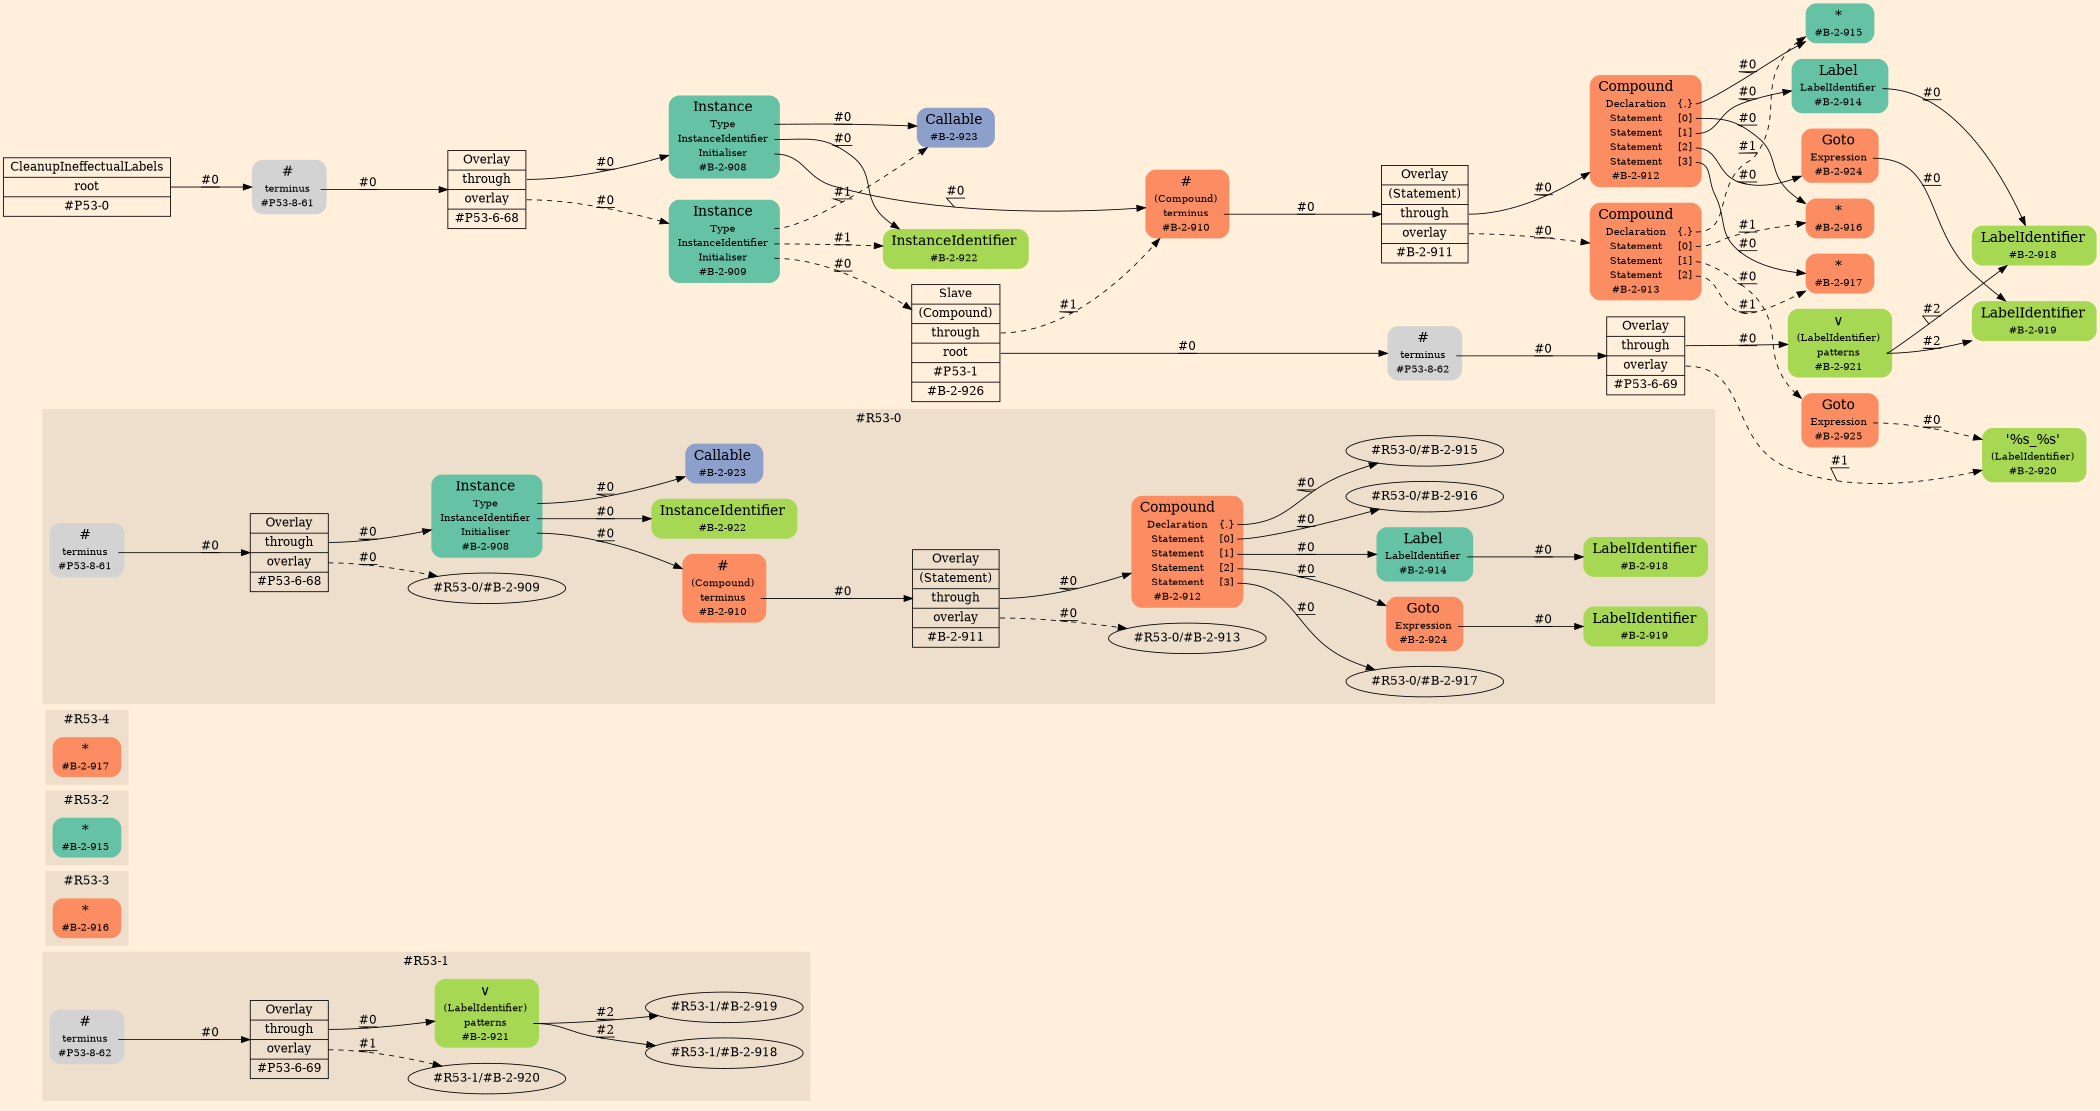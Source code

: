 digraph Inferno {
graph [
rankdir = "LR"
ranksep = 1.0
size = "14,20"
bgcolor = antiquewhite1
color = black
fontcolor = black
];
node [
];
subgraph "cluster#R53-1" {
label = "#R53-1"
style = "filled"
color = antiquewhite2
"#R53-1/#B-2-921" [
shape = "plaintext"
fillcolor = "/set28/5"
label = <<TABLE BORDER="0" CELLBORDER="0" CELLSPACING="0">
 <TR>
  <TD><FONT POINT-SIZE="16.0">∨</FONT></TD>
  <TD></TD>
 </TR>
 <TR>
  <TD>(LabelIdentifier)</TD>
  <TD PORT="port0"></TD>
 </TR>
 <TR>
  <TD>patterns</TD>
  <TD PORT="port1"></TD>
 </TR>
 <TR>
  <TD>#B-2-921</TD>
  <TD PORT="port2"></TD>
 </TR>
</TABLE>>
style = "rounded,filled"
fontsize = "12"
];
"#R53-1/#P53-8-62" [
shape = "plaintext"
label = <<TABLE BORDER="0" CELLBORDER="0" CELLSPACING="0">
 <TR>
  <TD><FONT POINT-SIZE="16.0">#</FONT></TD>
  <TD></TD>
 </TR>
 <TR>
  <TD>terminus</TD>
  <TD PORT="port0"></TD>
 </TR>
 <TR>
  <TD>#P53-8-62</TD>
  <TD PORT="port1"></TD>
 </TR>
</TABLE>>
style = "rounded,filled"
fontsize = "12"
];
"#R53-1/#P53-6-69" [
shape = "record"
fillcolor = antiquewhite2
label = "<fixed> Overlay | <port0> through | <port1> overlay | <port2> #P53-6-69"
style = "filled"
fontsize = "14"
color = black
fontcolor = black
];
"#R53-1/#B-2-921":port1 -> "#R53-1/#B-2-918" [style="solid"
label = "#2"
decorate = true
color = black
fontcolor = black
];
"#R53-1/#B-2-921":port1 -> "#R53-1/#B-2-919" [style="solid"
label = "#2"
decorate = true
color = black
fontcolor = black
];
"#R53-1/#P53-8-62":port0 -> "#R53-1/#P53-6-69" [style="solid"
label = "#0"
decorate = true
color = black
fontcolor = black
];
"#R53-1/#P53-6-69":port0 -> "#R53-1/#B-2-921" [style="solid"
label = "#0"
decorate = true
color = black
fontcolor = black
];
"#R53-1/#P53-6-69":port1 -> "#R53-1/#B-2-920" [style="dashed"
label = "#1"
decorate = true
color = black
fontcolor = black
];
}
subgraph "cluster#R53-3" {
label = "#R53-3"
style = "filled"
color = antiquewhite2
"#R53-3/#B-2-916" [
shape = "plaintext"
fillcolor = "/set28/2"
label = <<TABLE BORDER="0" CELLBORDER="0" CELLSPACING="0">
 <TR>
  <TD><FONT POINT-SIZE="16.0">*</FONT></TD>
  <TD></TD>
 </TR>
 <TR>
  <TD>#B-2-916</TD>
  <TD PORT="port0"></TD>
 </TR>
</TABLE>>
style = "rounded,filled"
fontsize = "12"
];
}
subgraph "cluster#R53-2" {
label = "#R53-2"
style = "filled"
color = antiquewhite2
"#R53-2/#B-2-915" [
shape = "plaintext"
fillcolor = "/set28/1"
label = <<TABLE BORDER="0" CELLBORDER="0" CELLSPACING="0">
 <TR>
  <TD><FONT POINT-SIZE="16.0">*</FONT></TD>
  <TD></TD>
 </TR>
 <TR>
  <TD>#B-2-915</TD>
  <TD PORT="port0"></TD>
 </TR>
</TABLE>>
style = "rounded,filled"
fontsize = "12"
];
}
subgraph "cluster#R53-4" {
label = "#R53-4"
style = "filled"
color = antiquewhite2
"#R53-4/#B-2-917" [
shape = "plaintext"
fillcolor = "/set28/2"
label = <<TABLE BORDER="0" CELLBORDER="0" CELLSPACING="0">
 <TR>
  <TD><FONT POINT-SIZE="16.0">*</FONT></TD>
  <TD></TD>
 </TR>
 <TR>
  <TD>#B-2-917</TD>
  <TD PORT="port0"></TD>
 </TR>
</TABLE>>
style = "rounded,filled"
fontsize = "12"
];
}
subgraph "cluster#R53-0" {
label = "#R53-0"
style = "filled"
color = antiquewhite2
"#R53-0/#B-2-919" [
shape = "plaintext"
fillcolor = "/set28/5"
label = <<TABLE BORDER="0" CELLBORDER="0" CELLSPACING="0">
 <TR>
  <TD><FONT POINT-SIZE="16.0">LabelIdentifier</FONT></TD>
  <TD></TD>
 </TR>
 <TR>
  <TD>#B-2-919</TD>
  <TD PORT="port0"></TD>
 </TR>
</TABLE>>
style = "rounded,filled"
fontsize = "12"
];
"#R53-0/#B-2-914" [
shape = "plaintext"
fillcolor = "/set28/1"
label = <<TABLE BORDER="0" CELLBORDER="0" CELLSPACING="0">
 <TR>
  <TD><FONT POINT-SIZE="16.0">Label</FONT></TD>
  <TD></TD>
 </TR>
 <TR>
  <TD>LabelIdentifier</TD>
  <TD PORT="port0"></TD>
 </TR>
 <TR>
  <TD>#B-2-914</TD>
  <TD PORT="port1"></TD>
 </TR>
</TABLE>>
style = "rounded,filled"
fontsize = "12"
];
"#R53-0/#B-2-912" [
shape = "plaintext"
fillcolor = "/set28/2"
label = <<TABLE BORDER="0" CELLBORDER="0" CELLSPACING="0">
 <TR>
  <TD><FONT POINT-SIZE="16.0">Compound</FONT></TD>
  <TD></TD>
 </TR>
 <TR>
  <TD>Declaration</TD>
  <TD PORT="port0">{.}</TD>
 </TR>
 <TR>
  <TD>Statement</TD>
  <TD PORT="port1">[0]</TD>
 </TR>
 <TR>
  <TD>Statement</TD>
  <TD PORT="port2">[1]</TD>
 </TR>
 <TR>
  <TD>Statement</TD>
  <TD PORT="port3">[2]</TD>
 </TR>
 <TR>
  <TD>Statement</TD>
  <TD PORT="port4">[3]</TD>
 </TR>
 <TR>
  <TD>#B-2-912</TD>
  <TD PORT="port5"></TD>
 </TR>
</TABLE>>
style = "rounded,filled"
fontsize = "12"
];
"#R53-0/#B-2-911" [
shape = "record"
fillcolor = antiquewhite2
label = "<fixed> Overlay | <port0> (Statement) | <port1> through | <port2> overlay | <port3> #B-2-911"
style = "filled"
fontsize = "14"
color = black
fontcolor = black
];
"#R53-0/#B-2-908" [
shape = "plaintext"
fillcolor = "/set28/1"
label = <<TABLE BORDER="0" CELLBORDER="0" CELLSPACING="0">
 <TR>
  <TD><FONT POINT-SIZE="16.0">Instance</FONT></TD>
  <TD></TD>
 </TR>
 <TR>
  <TD>Type</TD>
  <TD PORT="port0"></TD>
 </TR>
 <TR>
  <TD>InstanceIdentifier</TD>
  <TD PORT="port1"></TD>
 </TR>
 <TR>
  <TD>Initialiser</TD>
  <TD PORT="port2"></TD>
 </TR>
 <TR>
  <TD>#B-2-908</TD>
  <TD PORT="port3"></TD>
 </TR>
</TABLE>>
style = "rounded,filled"
fontsize = "12"
];
"#R53-0/#B-2-924" [
shape = "plaintext"
fillcolor = "/set28/2"
label = <<TABLE BORDER="0" CELLBORDER="0" CELLSPACING="0">
 <TR>
  <TD><FONT POINT-SIZE="16.0">Goto</FONT></TD>
  <TD></TD>
 </TR>
 <TR>
  <TD>Expression</TD>
  <TD PORT="port0"></TD>
 </TR>
 <TR>
  <TD>#B-2-924</TD>
  <TD PORT="port1"></TD>
 </TR>
</TABLE>>
style = "rounded,filled"
fontsize = "12"
];
"#R53-0/#B-2-918" [
shape = "plaintext"
fillcolor = "/set28/5"
label = <<TABLE BORDER="0" CELLBORDER="0" CELLSPACING="0">
 <TR>
  <TD><FONT POINT-SIZE="16.0">LabelIdentifier</FONT></TD>
  <TD></TD>
 </TR>
 <TR>
  <TD>#B-2-918</TD>
  <TD PORT="port0"></TD>
 </TR>
</TABLE>>
style = "rounded,filled"
fontsize = "12"
];
"#R53-0/#B-2-910" [
shape = "plaintext"
fillcolor = "/set28/2"
label = <<TABLE BORDER="0" CELLBORDER="0" CELLSPACING="0">
 <TR>
  <TD><FONT POINT-SIZE="16.0">#</FONT></TD>
  <TD></TD>
 </TR>
 <TR>
  <TD>(Compound)</TD>
  <TD PORT="port0"></TD>
 </TR>
 <TR>
  <TD>terminus</TD>
  <TD PORT="port1"></TD>
 </TR>
 <TR>
  <TD>#B-2-910</TD>
  <TD PORT="port2"></TD>
 </TR>
</TABLE>>
style = "rounded,filled"
fontsize = "12"
];
"#R53-0/#P53-8-61" [
shape = "plaintext"
label = <<TABLE BORDER="0" CELLBORDER="0" CELLSPACING="0">
 <TR>
  <TD><FONT POINT-SIZE="16.0">#</FONT></TD>
  <TD></TD>
 </TR>
 <TR>
  <TD>terminus</TD>
  <TD PORT="port0"></TD>
 </TR>
 <TR>
  <TD>#P53-8-61</TD>
  <TD PORT="port1"></TD>
 </TR>
</TABLE>>
style = "rounded,filled"
fontsize = "12"
];
"#R53-0/#P53-6-68" [
shape = "record"
fillcolor = antiquewhite2
label = "<fixed> Overlay | <port0> through | <port1> overlay | <port2> #P53-6-68"
style = "filled"
fontsize = "14"
color = black
fontcolor = black
];
"#R53-0/#B-2-922" [
shape = "plaintext"
fillcolor = "/set28/5"
label = <<TABLE BORDER="0" CELLBORDER="0" CELLSPACING="0">
 <TR>
  <TD><FONT POINT-SIZE="16.0">InstanceIdentifier</FONT></TD>
  <TD></TD>
 </TR>
 <TR>
  <TD>#B-2-922</TD>
  <TD PORT="port0"></TD>
 </TR>
</TABLE>>
style = "rounded,filled"
fontsize = "12"
];
"#R53-0/#B-2-923" [
shape = "plaintext"
fillcolor = "/set28/3"
label = <<TABLE BORDER="0" CELLBORDER="0" CELLSPACING="0">
 <TR>
  <TD><FONT POINT-SIZE="16.0">Callable</FONT></TD>
  <TD></TD>
 </TR>
 <TR>
  <TD>#B-2-923</TD>
  <TD PORT="port0"></TD>
 </TR>
</TABLE>>
style = "rounded,filled"
fontsize = "12"
];
"#R53-0/#B-2-914":port0 -> "#R53-0/#B-2-918" [style="solid"
label = "#0"
decorate = true
color = black
fontcolor = black
];
"#R53-0/#B-2-912":port0 -> "#R53-0/#B-2-915" [style="solid"
label = "#0"
decorate = true
color = black
fontcolor = black
];
"#R53-0/#B-2-912":port1 -> "#R53-0/#B-2-916" [style="solid"
label = "#0"
decorate = true
color = black
fontcolor = black
];
"#R53-0/#B-2-912":port2 -> "#R53-0/#B-2-914" [style="solid"
label = "#0"
decorate = true
color = black
fontcolor = black
];
"#R53-0/#B-2-912":port3 -> "#R53-0/#B-2-924" [style="solid"
label = "#0"
decorate = true
color = black
fontcolor = black
];
"#R53-0/#B-2-912":port4 -> "#R53-0/#B-2-917" [style="solid"
label = "#0"
decorate = true
color = black
fontcolor = black
];
"#R53-0/#B-2-911":port1 -> "#R53-0/#B-2-912" [style="solid"
label = "#0"
decorate = true
color = black
fontcolor = black
];
"#R53-0/#B-2-911":port2 -> "#R53-0/#B-2-913" [style="dashed"
label = "#0"
decorate = true
color = black
fontcolor = black
];
"#R53-0/#B-2-908":port0 -> "#R53-0/#B-2-923" [style="solid"
label = "#0"
decorate = true
color = black
fontcolor = black
];
"#R53-0/#B-2-908":port1 -> "#R53-0/#B-2-922" [style="solid"
label = "#0"
decorate = true
color = black
fontcolor = black
];
"#R53-0/#B-2-908":port2 -> "#R53-0/#B-2-910" [style="solid"
label = "#0"
decorate = true
color = black
fontcolor = black
];
"#R53-0/#B-2-924":port0 -> "#R53-0/#B-2-919" [style="solid"
label = "#0"
decorate = true
color = black
fontcolor = black
];
"#R53-0/#B-2-910":port1 -> "#R53-0/#B-2-911" [style="solid"
label = "#0"
decorate = true
color = black
fontcolor = black
];
"#R53-0/#P53-8-61":port0 -> "#R53-0/#P53-6-68" [style="solid"
label = "#0"
decorate = true
color = black
fontcolor = black
];
"#R53-0/#P53-6-68":port0 -> "#R53-0/#B-2-908" [style="solid"
label = "#0"
decorate = true
color = black
fontcolor = black
];
"#R53-0/#P53-6-68":port1 -> "#R53-0/#B-2-909" [style="dashed"
label = "#0"
decorate = true
color = black
fontcolor = black
];
}
"CR#P53-0" [
shape = "record"
fillcolor = antiquewhite1
label = "<fixed> CleanupIneffectualLabels | <port0> root | <port1> #P53-0"
style = "filled"
fontsize = "14"
color = black
fontcolor = black
];
"#P53-8-61" [
shape = "plaintext"
label = <<TABLE BORDER="0" CELLBORDER="0" CELLSPACING="0">
 <TR>
  <TD><FONT POINT-SIZE="16.0">#</FONT></TD>
  <TD></TD>
 </TR>
 <TR>
  <TD>terminus</TD>
  <TD PORT="port0"></TD>
 </TR>
 <TR>
  <TD>#P53-8-61</TD>
  <TD PORT="port1"></TD>
 </TR>
</TABLE>>
style = "rounded,filled"
fontsize = "12"
];
"#P53-6-68" [
shape = "record"
fillcolor = antiquewhite1
label = "<fixed> Overlay | <port0> through | <port1> overlay | <port2> #P53-6-68"
style = "filled"
fontsize = "14"
color = black
fontcolor = black
];
"#B-2-908" [
shape = "plaintext"
fillcolor = "/set28/1"
label = <<TABLE BORDER="0" CELLBORDER="0" CELLSPACING="0">
 <TR>
  <TD><FONT POINT-SIZE="16.0">Instance</FONT></TD>
  <TD></TD>
 </TR>
 <TR>
  <TD>Type</TD>
  <TD PORT="port0"></TD>
 </TR>
 <TR>
  <TD>InstanceIdentifier</TD>
  <TD PORT="port1"></TD>
 </TR>
 <TR>
  <TD>Initialiser</TD>
  <TD PORT="port2"></TD>
 </TR>
 <TR>
  <TD>#B-2-908</TD>
  <TD PORT="port3"></TD>
 </TR>
</TABLE>>
style = "rounded,filled"
fontsize = "12"
];
"#B-2-923" [
shape = "plaintext"
fillcolor = "/set28/3"
label = <<TABLE BORDER="0" CELLBORDER="0" CELLSPACING="0">
 <TR>
  <TD><FONT POINT-SIZE="16.0">Callable</FONT></TD>
  <TD></TD>
 </TR>
 <TR>
  <TD>#B-2-923</TD>
  <TD PORT="port0"></TD>
 </TR>
</TABLE>>
style = "rounded,filled"
fontsize = "12"
];
"#B-2-922" [
shape = "plaintext"
fillcolor = "/set28/5"
label = <<TABLE BORDER="0" CELLBORDER="0" CELLSPACING="0">
 <TR>
  <TD><FONT POINT-SIZE="16.0">InstanceIdentifier</FONT></TD>
  <TD></TD>
 </TR>
 <TR>
  <TD>#B-2-922</TD>
  <TD PORT="port0"></TD>
 </TR>
</TABLE>>
style = "rounded,filled"
fontsize = "12"
];
"#B-2-910" [
shape = "plaintext"
fillcolor = "/set28/2"
label = <<TABLE BORDER="0" CELLBORDER="0" CELLSPACING="0">
 <TR>
  <TD><FONT POINT-SIZE="16.0">#</FONT></TD>
  <TD></TD>
 </TR>
 <TR>
  <TD>(Compound)</TD>
  <TD PORT="port0"></TD>
 </TR>
 <TR>
  <TD>terminus</TD>
  <TD PORT="port1"></TD>
 </TR>
 <TR>
  <TD>#B-2-910</TD>
  <TD PORT="port2"></TD>
 </TR>
</TABLE>>
style = "rounded,filled"
fontsize = "12"
];
"#B-2-911" [
shape = "record"
fillcolor = antiquewhite1
label = "<fixed> Overlay | <port0> (Statement) | <port1> through | <port2> overlay | <port3> #B-2-911"
style = "filled"
fontsize = "14"
color = black
fontcolor = black
];
"#B-2-912" [
shape = "plaintext"
fillcolor = "/set28/2"
label = <<TABLE BORDER="0" CELLBORDER="0" CELLSPACING="0">
 <TR>
  <TD><FONT POINT-SIZE="16.0">Compound</FONT></TD>
  <TD></TD>
 </TR>
 <TR>
  <TD>Declaration</TD>
  <TD PORT="port0">{.}</TD>
 </TR>
 <TR>
  <TD>Statement</TD>
  <TD PORT="port1">[0]</TD>
 </TR>
 <TR>
  <TD>Statement</TD>
  <TD PORT="port2">[1]</TD>
 </TR>
 <TR>
  <TD>Statement</TD>
  <TD PORT="port3">[2]</TD>
 </TR>
 <TR>
  <TD>Statement</TD>
  <TD PORT="port4">[3]</TD>
 </TR>
 <TR>
  <TD>#B-2-912</TD>
  <TD PORT="port5"></TD>
 </TR>
</TABLE>>
style = "rounded,filled"
fontsize = "12"
];
"#B-2-915" [
shape = "plaintext"
fillcolor = "/set28/1"
label = <<TABLE BORDER="0" CELLBORDER="0" CELLSPACING="0">
 <TR>
  <TD><FONT POINT-SIZE="16.0">*</FONT></TD>
  <TD></TD>
 </TR>
 <TR>
  <TD>#B-2-915</TD>
  <TD PORT="port0"></TD>
 </TR>
</TABLE>>
style = "rounded,filled"
fontsize = "12"
];
"#B-2-916" [
shape = "plaintext"
fillcolor = "/set28/2"
label = <<TABLE BORDER="0" CELLBORDER="0" CELLSPACING="0">
 <TR>
  <TD><FONT POINT-SIZE="16.0">*</FONT></TD>
  <TD></TD>
 </TR>
 <TR>
  <TD>#B-2-916</TD>
  <TD PORT="port0"></TD>
 </TR>
</TABLE>>
style = "rounded,filled"
fontsize = "12"
];
"#B-2-914" [
shape = "plaintext"
fillcolor = "/set28/1"
label = <<TABLE BORDER="0" CELLBORDER="0" CELLSPACING="0">
 <TR>
  <TD><FONT POINT-SIZE="16.0">Label</FONT></TD>
  <TD></TD>
 </TR>
 <TR>
  <TD>LabelIdentifier</TD>
  <TD PORT="port0"></TD>
 </TR>
 <TR>
  <TD>#B-2-914</TD>
  <TD PORT="port1"></TD>
 </TR>
</TABLE>>
style = "rounded,filled"
fontsize = "12"
];
"#B-2-918" [
shape = "plaintext"
fillcolor = "/set28/5"
label = <<TABLE BORDER="0" CELLBORDER="0" CELLSPACING="0">
 <TR>
  <TD><FONT POINT-SIZE="16.0">LabelIdentifier</FONT></TD>
  <TD></TD>
 </TR>
 <TR>
  <TD>#B-2-918</TD>
  <TD PORT="port0"></TD>
 </TR>
</TABLE>>
style = "rounded,filled"
fontsize = "12"
];
"#B-2-924" [
shape = "plaintext"
fillcolor = "/set28/2"
label = <<TABLE BORDER="0" CELLBORDER="0" CELLSPACING="0">
 <TR>
  <TD><FONT POINT-SIZE="16.0">Goto</FONT></TD>
  <TD></TD>
 </TR>
 <TR>
  <TD>Expression</TD>
  <TD PORT="port0"></TD>
 </TR>
 <TR>
  <TD>#B-2-924</TD>
  <TD PORT="port1"></TD>
 </TR>
</TABLE>>
style = "rounded,filled"
fontsize = "12"
];
"#B-2-919" [
shape = "plaintext"
fillcolor = "/set28/5"
label = <<TABLE BORDER="0" CELLBORDER="0" CELLSPACING="0">
 <TR>
  <TD><FONT POINT-SIZE="16.0">LabelIdentifier</FONT></TD>
  <TD></TD>
 </TR>
 <TR>
  <TD>#B-2-919</TD>
  <TD PORT="port0"></TD>
 </TR>
</TABLE>>
style = "rounded,filled"
fontsize = "12"
];
"#B-2-917" [
shape = "plaintext"
fillcolor = "/set28/2"
label = <<TABLE BORDER="0" CELLBORDER="0" CELLSPACING="0">
 <TR>
  <TD><FONT POINT-SIZE="16.0">*</FONT></TD>
  <TD></TD>
 </TR>
 <TR>
  <TD>#B-2-917</TD>
  <TD PORT="port0"></TD>
 </TR>
</TABLE>>
style = "rounded,filled"
fontsize = "12"
];
"#B-2-913" [
shape = "plaintext"
fillcolor = "/set28/2"
label = <<TABLE BORDER="0" CELLBORDER="0" CELLSPACING="0">
 <TR>
  <TD><FONT POINT-SIZE="16.0">Compound</FONT></TD>
  <TD></TD>
 </TR>
 <TR>
  <TD>Declaration</TD>
  <TD PORT="port0">{.}</TD>
 </TR>
 <TR>
  <TD>Statement</TD>
  <TD PORT="port1">[0]</TD>
 </TR>
 <TR>
  <TD>Statement</TD>
  <TD PORT="port2">[1]</TD>
 </TR>
 <TR>
  <TD>Statement</TD>
  <TD PORT="port3">[2]</TD>
 </TR>
 <TR>
  <TD>#B-2-913</TD>
  <TD PORT="port4"></TD>
 </TR>
</TABLE>>
style = "rounded,filled"
fontsize = "12"
];
"#B-2-925" [
shape = "plaintext"
fillcolor = "/set28/2"
label = <<TABLE BORDER="0" CELLBORDER="0" CELLSPACING="0">
 <TR>
  <TD><FONT POINT-SIZE="16.0">Goto</FONT></TD>
  <TD></TD>
 </TR>
 <TR>
  <TD>Expression</TD>
  <TD PORT="port0"></TD>
 </TR>
 <TR>
  <TD>#B-2-925</TD>
  <TD PORT="port1"></TD>
 </TR>
</TABLE>>
style = "rounded,filled"
fontsize = "12"
];
"#B-2-920" [
shape = "plaintext"
fillcolor = "/set28/5"
label = <<TABLE BORDER="0" CELLBORDER="0" CELLSPACING="0">
 <TR>
  <TD><FONT POINT-SIZE="16.0">'%s_%s'</FONT></TD>
  <TD></TD>
 </TR>
 <TR>
  <TD>(LabelIdentifier)</TD>
  <TD PORT="port0"></TD>
 </TR>
 <TR>
  <TD>#B-2-920</TD>
  <TD PORT="port1"></TD>
 </TR>
</TABLE>>
style = "rounded,filled"
fontsize = "12"
];
"#B-2-909" [
shape = "plaintext"
fillcolor = "/set28/1"
label = <<TABLE BORDER="0" CELLBORDER="0" CELLSPACING="0">
 <TR>
  <TD><FONT POINT-SIZE="16.0">Instance</FONT></TD>
  <TD></TD>
 </TR>
 <TR>
  <TD>Type</TD>
  <TD PORT="port0"></TD>
 </TR>
 <TR>
  <TD>InstanceIdentifier</TD>
  <TD PORT="port1"></TD>
 </TR>
 <TR>
  <TD>Initialiser</TD>
  <TD PORT="port2"></TD>
 </TR>
 <TR>
  <TD>#B-2-909</TD>
  <TD PORT="port3"></TD>
 </TR>
</TABLE>>
style = "rounded,filled"
fontsize = "12"
];
"#B-2-926" [
shape = "record"
fillcolor = antiquewhite1
label = "<fixed> Slave | <port0> (Compound) | <port1> through | <port2> root | <port3> #P53-1 | <port4> #B-2-926"
style = "filled"
fontsize = "14"
color = black
fontcolor = black
];
"#P53-8-62" [
shape = "plaintext"
label = <<TABLE BORDER="0" CELLBORDER="0" CELLSPACING="0">
 <TR>
  <TD><FONT POINT-SIZE="16.0">#</FONT></TD>
  <TD></TD>
 </TR>
 <TR>
  <TD>terminus</TD>
  <TD PORT="port0"></TD>
 </TR>
 <TR>
  <TD>#P53-8-62</TD>
  <TD PORT="port1"></TD>
 </TR>
</TABLE>>
style = "rounded,filled"
fontsize = "12"
];
"#P53-6-69" [
shape = "record"
fillcolor = antiquewhite1
label = "<fixed> Overlay | <port0> through | <port1> overlay | <port2> #P53-6-69"
style = "filled"
fontsize = "14"
color = black
fontcolor = black
];
"#B-2-921" [
shape = "plaintext"
fillcolor = "/set28/5"
label = <<TABLE BORDER="0" CELLBORDER="0" CELLSPACING="0">
 <TR>
  <TD><FONT POINT-SIZE="16.0">∨</FONT></TD>
  <TD></TD>
 </TR>
 <TR>
  <TD>(LabelIdentifier)</TD>
  <TD PORT="port0"></TD>
 </TR>
 <TR>
  <TD>patterns</TD>
  <TD PORT="port1"></TD>
 </TR>
 <TR>
  <TD>#B-2-921</TD>
  <TD PORT="port2"></TD>
 </TR>
</TABLE>>
style = "rounded,filled"
fontsize = "12"
];
"CR#P53-0":port0 -> "#P53-8-61" [style="solid"
label = "#0"
decorate = true
color = black
fontcolor = black
];
"#P53-8-61":port0 -> "#P53-6-68" [style="solid"
label = "#0"
decorate = true
color = black
fontcolor = black
];
"#P53-6-68":port0 -> "#B-2-908" [style="solid"
label = "#0"
decorate = true
color = black
fontcolor = black
];
"#P53-6-68":port1 -> "#B-2-909" [style="dashed"
label = "#0"
decorate = true
color = black
fontcolor = black
];
"#B-2-908":port0 -> "#B-2-923" [style="solid"
label = "#0"
decorate = true
color = black
fontcolor = black
];
"#B-2-908":port1 -> "#B-2-922" [style="solid"
label = "#0"
decorate = true
color = black
fontcolor = black
];
"#B-2-908":port2 -> "#B-2-910" [style="solid"
label = "#0"
decorate = true
color = black
fontcolor = black
];
"#B-2-910":port1 -> "#B-2-911" [style="solid"
label = "#0"
decorate = true
color = black
fontcolor = black
];
"#B-2-911":port1 -> "#B-2-912" [style="solid"
label = "#0"
decorate = true
color = black
fontcolor = black
];
"#B-2-911":port2 -> "#B-2-913" [style="dashed"
label = "#0"
decorate = true
color = black
fontcolor = black
];
"#B-2-912":port0 -> "#B-2-915" [style="solid"
label = "#0"
decorate = true
color = black
fontcolor = black
];
"#B-2-912":port1 -> "#B-2-916" [style="solid"
label = "#0"
decorate = true
color = black
fontcolor = black
];
"#B-2-912":port2 -> "#B-2-914" [style="solid"
label = "#0"
decorate = true
color = black
fontcolor = black
];
"#B-2-912":port3 -> "#B-2-924" [style="solid"
label = "#0"
decorate = true
color = black
fontcolor = black
];
"#B-2-912":port4 -> "#B-2-917" [style="solid"
label = "#0"
decorate = true
color = black
fontcolor = black
];
"#B-2-914":port0 -> "#B-2-918" [style="solid"
label = "#0"
decorate = true
color = black
fontcolor = black
];
"#B-2-924":port0 -> "#B-2-919" [style="solid"
label = "#0"
decorate = true
color = black
fontcolor = black
];
"#B-2-913":port0 -> "#B-2-915" [style="dashed"
label = "#1"
decorate = true
color = black
fontcolor = black
];
"#B-2-913":port1 -> "#B-2-916" [style="dashed"
label = "#1"
decorate = true
color = black
fontcolor = black
];
"#B-2-913":port2 -> "#B-2-925" [style="dashed"
label = "#0"
decorate = true
color = black
fontcolor = black
];
"#B-2-913":port3 -> "#B-2-917" [style="dashed"
label = "#1"
decorate = true
color = black
fontcolor = black
];
"#B-2-925":port0 -> "#B-2-920" [style="dashed"
label = "#0"
decorate = true
color = black
fontcolor = black
];
"#B-2-909":port0 -> "#B-2-923" [style="dashed"
label = "#1"
decorate = true
color = black
fontcolor = black
];
"#B-2-909":port1 -> "#B-2-922" [style="dashed"
label = "#1"
decorate = true
color = black
fontcolor = black
];
"#B-2-909":port2 -> "#B-2-926" [style="dashed"
label = "#0"
decorate = true
color = black
fontcolor = black
];
"#B-2-926":port1 -> "#B-2-910" [style="dashed"
label = "#1"
decorate = true
color = black
fontcolor = black
];
"#B-2-926":port2 -> "#P53-8-62" [style="solid"
label = "#0"
decorate = true
color = black
fontcolor = black
];
"#P53-8-62":port0 -> "#P53-6-69" [style="solid"
label = "#0"
decorate = true
color = black
fontcolor = black
];
"#P53-6-69":port0 -> "#B-2-921" [style="solid"
label = "#0"
decorate = true
color = black
fontcolor = black
];
"#P53-6-69":port1 -> "#B-2-920" [style="dashed"
label = "#1"
decorate = true
color = black
fontcolor = black
];
"#B-2-921":port1 -> "#B-2-918" [style="solid"
label = "#2"
decorate = true
color = black
fontcolor = black
];
"#B-2-921":port1 -> "#B-2-919" [style="solid"
label = "#2"
decorate = true
color = black
fontcolor = black
];
}
